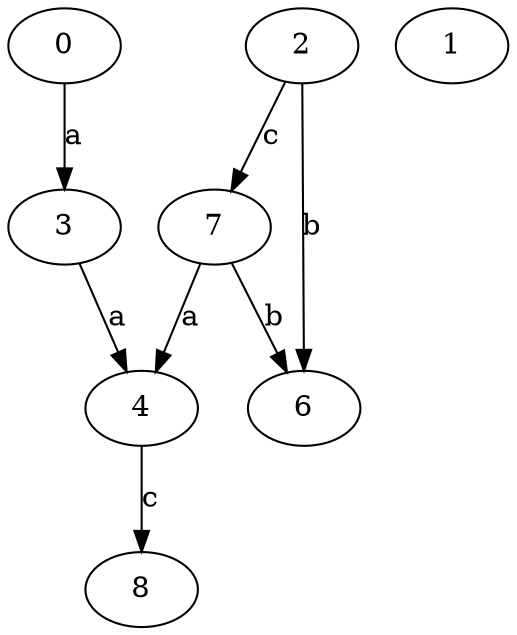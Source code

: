 strict digraph  {
0;
3;
1;
2;
4;
6;
7;
8;
0 -> 3  [label=a];
3 -> 4  [label=a];
2 -> 6  [label=b];
2 -> 7  [label=c];
4 -> 8  [label=c];
7 -> 4  [label=a];
7 -> 6  [label=b];
}
